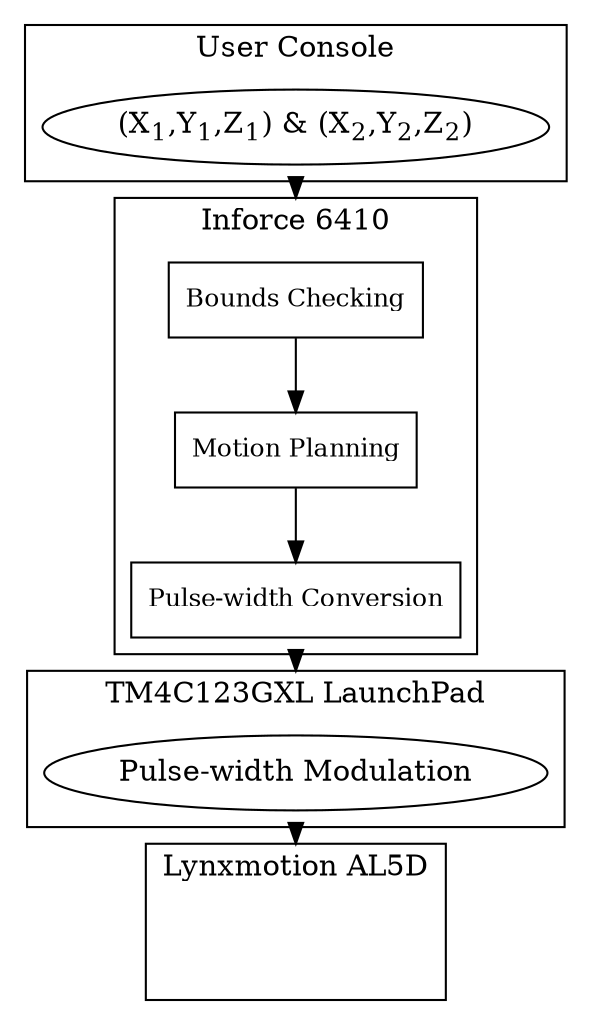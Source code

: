 digraph Poster_Flow{
  graph[dpi=900 compound=true];
  labeljust="c";
  
  subgraph clusterUserInterface {
    coordinates [label=<(X<SUB>1</SUB>,Y<SUB>1</SUB>,Z<SUB>1</SUB>) &amp; (X<SUB>2</SUB>,Y<SUB>2</SUB>,Z<SUB>2</SUB>)>];
    label="User Console";
  }

  subgraph clusterIFC {
    node[shape=box fontsize=12];
    bounds_checking [label="Bounds Checking"];
    motion_planning [label="Motion Planning"];
    pw_conversion   [label="Pulse-width Conversion"];
    bounds_checking -> motion_planning -> pw_conversion;
    label="Inforce 6410";
  }

  subgraph clusterTM4C {
    pwm_gen [label="Pulse-width Modulation"];
    label="TM4C123GXL LaunchPad";
  }

  subgraph clusterAL5D {
    al5d [style=invis label=""];
    label="Lynxmotion AL5D";
  }
  
  coordinates -> bounds_checking [ltail=clusterUserInterface lhead=clusterIFC];
  pw_conversion -> pwm_gen [ltail=clusterIFC lhead=clusterTM4C];
  pwm_gen -> al5d [ltail=clusterTM4C lhead=clusterAL5D];
  
}